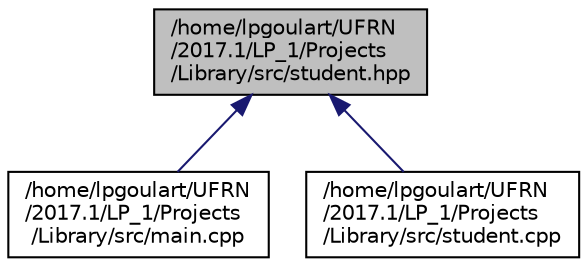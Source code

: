 digraph "/home/lpgoulart/UFRN/2017.1/LP_1/Projects/Library/src/student.hpp"
{
  edge [fontname="Helvetica",fontsize="10",labelfontname="Helvetica",labelfontsize="10"];
  node [fontname="Helvetica",fontsize="10",shape=record];
  Node1 [label="/home/lpgoulart/UFRN\l/2017.1/LP_1/Projects\l/Library/src/student.hpp",height=0.2,width=0.4,color="black", fillcolor="grey75", style="filled", fontcolor="black"];
  Node1 -> Node2 [dir="back",color="midnightblue",fontsize="10",style="solid"];
  Node2 [label="/home/lpgoulart/UFRN\l/2017.1/LP_1/Projects\l/Library/src/main.cpp",height=0.2,width=0.4,color="black", fillcolor="white", style="filled",URL="$main_8cpp.html"];
  Node1 -> Node3 [dir="back",color="midnightblue",fontsize="10",style="solid"];
  Node3 [label="/home/lpgoulart/UFRN\l/2017.1/LP_1/Projects\l/Library/src/student.cpp",height=0.2,width=0.4,color="black", fillcolor="white", style="filled",URL="$student_8cpp.html"];
}
